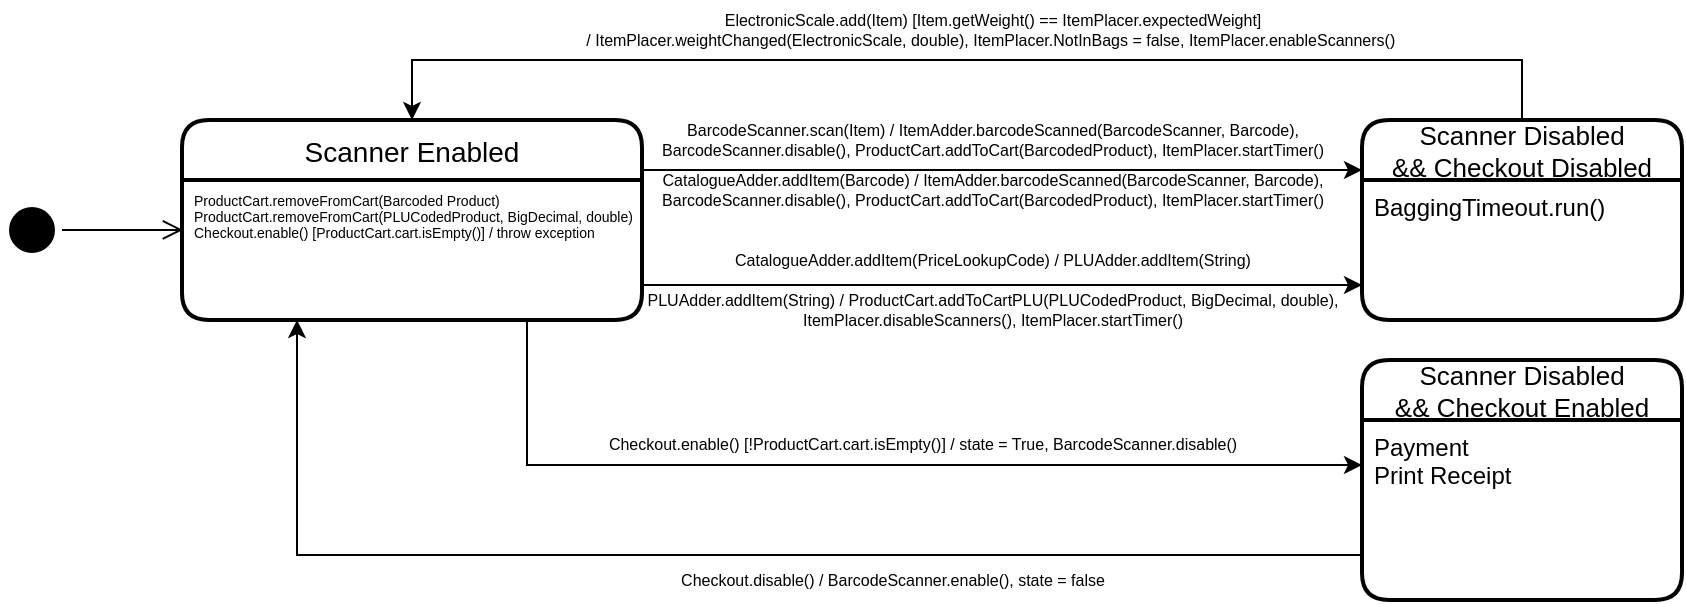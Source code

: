 <mxfile version="17.0.0" type="device"><diagram id="U-70Dd4IC77ZOWkxgp6J" name="Page-1"><mxGraphModel dx="962" dy="535" grid="1" gridSize="10" guides="1" tooltips="1" connect="1" arrows="1" fold="1" page="1" pageScale="1" pageWidth="850" pageHeight="1100" background="#ffffff" math="0" shadow="0"><root><mxCell id="0"/><mxCell id="1" parent="0"/><mxCell id="Do8fGijnIAVWM6LvWayd-21" style="edgeStyle=orthogonalEdgeStyle;rounded=0;orthogonalLoop=1;jettySize=auto;html=1;exitX=1;exitY=0.25;exitDx=0;exitDy=0;entryX=0;entryY=0.25;entryDx=0;entryDy=0;fontSize=13;" edge="1" parent="1" source="Do8fGijnIAVWM6LvWayd-4" target="Do8fGijnIAVWM6LvWayd-7"><mxGeometry relative="1" as="geometry"/></mxCell><mxCell id="Do8fGijnIAVWM6LvWayd-4" value="Scanner Enabled" style="swimlane;childLayout=stackLayout;horizontal=1;startSize=30;horizontalStack=0;rounded=1;fontSize=14;fontStyle=0;strokeWidth=2;resizeParent=0;resizeLast=1;shadow=0;dashed=0;align=center;" vertex="1" parent="1"><mxGeometry x="90" y="320" width="230" height="100" as="geometry"><mxRectangle x="50" y="320" width="140" height="30" as="alternateBounds"/></mxGeometry></mxCell><mxCell id="Do8fGijnIAVWM6LvWayd-5" value="ProductCart.removeFromCart(Barcoded Product)&#10;ProductCart.removeFromCart(PLUCodedProduct, BigDecimal, double)&#10;Checkout.enable() [ProductCart.cart.isEmpty()] / throw exception" style="align=left;strokeColor=none;fillColor=none;spacingLeft=4;fontSize=7;verticalAlign=top;resizable=0;rotatable=0;part=1;" vertex="1" parent="Do8fGijnIAVWM6LvWayd-4"><mxGeometry y="30" width="230" height="70" as="geometry"/></mxCell><mxCell id="Do8fGijnIAVWM6LvWayd-29" style="edgeStyle=orthogonalEdgeStyle;rounded=0;orthogonalLoop=1;jettySize=auto;html=1;exitX=0.5;exitY=0;exitDx=0;exitDy=0;entryX=0.5;entryY=0;entryDx=0;entryDy=0;fontSize=8;" edge="1" parent="1" source="Do8fGijnIAVWM6LvWayd-7" target="Do8fGijnIAVWM6LvWayd-4"><mxGeometry relative="1" as="geometry"><Array as="points"><mxPoint x="760" y="290"/><mxPoint x="205" y="290"/></Array></mxGeometry></mxCell><mxCell id="Do8fGijnIAVWM6LvWayd-7" value="Scanner Disabled&#10;&amp;&amp; Checkout Disabled" style="swimlane;childLayout=stackLayout;horizontal=1;startSize=30;horizontalStack=0;rounded=1;fontSize=13;fontStyle=0;strokeWidth=2;resizeParent=0;resizeLast=1;shadow=0;dashed=0;align=center;" vertex="1" parent="1"><mxGeometry x="680" y="320" width="160" height="100" as="geometry"/></mxCell><mxCell id="Do8fGijnIAVWM6LvWayd-8" value="BaggingTimeout.run()" style="align=left;strokeColor=none;fillColor=none;spacingLeft=4;fontSize=12;verticalAlign=top;resizable=0;rotatable=0;part=1;" vertex="1" parent="Do8fGijnIAVWM6LvWayd-7"><mxGeometry y="30" width="160" height="70" as="geometry"/></mxCell><mxCell id="Do8fGijnIAVWM6LvWayd-22" style="edgeStyle=orthogonalEdgeStyle;rounded=0;orthogonalLoop=1;jettySize=auto;html=1;exitX=1;exitY=0.75;exitDx=0;exitDy=0;entryX=0;entryY=0.75;entryDx=0;entryDy=0;fontSize=13;" edge="1" parent="1" source="Do8fGijnIAVWM6LvWayd-5" target="Do8fGijnIAVWM6LvWayd-8"><mxGeometry relative="1" as="geometry"/></mxCell><mxCell id="Do8fGijnIAVWM6LvWayd-24" value="BarcodeScanner.scan(Item) / ItemAdder.barcodeScanned(BarcodeScanner, Barcode),&lt;br&gt;BarcodeScanner.disable(), ProductCart.addToCart(BarcodedProduct), ItemPlacer.startTimer()" style="text;html=1;align=center;verticalAlign=middle;resizable=0;points=[];autosize=1;strokeColor=none;fillColor=none;fontSize=8;" vertex="1" parent="1"><mxGeometry x="320" y="315" width="350" height="30" as="geometry"/></mxCell><mxCell id="Do8fGijnIAVWM6LvWayd-25" value="CatalogueAdder.addItem(Barcode) / ItemAdder.barcodeScanned(BarcodeScanner, Barcode),&lt;br&gt;BarcodeScanner.disable(), ProductCart.addToCart(BarcodedProduct), ItemPlacer.startTimer()" style="text;html=1;align=center;verticalAlign=middle;resizable=0;points=[];autosize=1;strokeColor=none;fillColor=none;fontSize=8;" vertex="1" parent="1"><mxGeometry x="320" y="340" width="350" height="30" as="geometry"/></mxCell><mxCell id="Do8fGijnIAVWM6LvWayd-26" value="PLUAdder.addItem(String) / ProductCart.addToCartPLU(PLUCodedProduct, BigDecimal, double),&lt;br&gt;ItemPlacer.disableScanners(), ItemPlacer.startTimer()" style="text;html=1;align=center;verticalAlign=middle;resizable=0;points=[];autosize=1;strokeColor=none;fillColor=none;fontSize=8;" vertex="1" parent="1"><mxGeometry x="315" y="400" width="360" height="30" as="geometry"/></mxCell><mxCell id="Do8fGijnIAVWM6LvWayd-27" value="CatalogueAdder.addItem(PriceLookupCode) / PLUAdder.addItem(String)" style="text;html=1;align=center;verticalAlign=middle;resizable=0;points=[];autosize=1;strokeColor=none;fillColor=none;fontSize=8;" vertex="1" parent="1"><mxGeometry x="360" y="380" width="270" height="20" as="geometry"/></mxCell><mxCell id="Do8fGijnIAVWM6LvWayd-30" value="ElectronicScale.add(Item) [Item.getWeight() == ItemPlacer.expectedWeight] &lt;br&gt;/ ItemPlacer.weightChanged(ElectronicScale, double), ItemPlacer.NotInBags = false,&amp;nbsp;ItemPlacer.enableScanners()&amp;nbsp;" style="text;html=1;align=center;verticalAlign=middle;resizable=0;points=[];autosize=1;strokeColor=none;fillColor=none;fontSize=8;" vertex="1" parent="1"><mxGeometry x="285" y="260" width="420" height="30" as="geometry"/></mxCell><mxCell id="Do8fGijnIAVWM6LvWayd-34" value="Scanner Disabled&#10;&amp;&amp; Checkout Enabled" style="swimlane;childLayout=stackLayout;horizontal=1;startSize=30;horizontalStack=0;rounded=1;fontSize=13;fontStyle=0;strokeWidth=2;resizeParent=0;resizeLast=1;shadow=0;dashed=0;align=center;" vertex="1" parent="1"><mxGeometry x="680" y="440" width="160" height="120" as="geometry"/></mxCell><mxCell id="Do8fGijnIAVWM6LvWayd-35" value="Payment&#10;Print Receipt" style="align=left;strokeColor=none;fillColor=none;spacingLeft=4;fontSize=12;verticalAlign=top;resizable=0;rotatable=0;part=1;" vertex="1" parent="Do8fGijnIAVWM6LvWayd-34"><mxGeometry y="30" width="160" height="90" as="geometry"/></mxCell><mxCell id="Do8fGijnIAVWM6LvWayd-36" style="edgeStyle=orthogonalEdgeStyle;rounded=0;orthogonalLoop=1;jettySize=auto;html=1;exitX=0.75;exitY=1;exitDx=0;exitDy=0;fontSize=13;entryX=0;entryY=0.25;entryDx=0;entryDy=0;" edge="1" parent="1" source="Do8fGijnIAVWM6LvWayd-5" target="Do8fGijnIAVWM6LvWayd-35"><mxGeometry relative="1" as="geometry"><mxPoint x="660" y="500" as="targetPoint"/></mxGeometry></mxCell><mxCell id="Do8fGijnIAVWM6LvWayd-37" value="&lt;font style=&quot;font-size: 8px&quot;&gt;Checkout.enable() [!ProductCart.cart.isEmpty()] / state = True, BarcodeScanner.disable()&lt;/font&gt;" style="text;html=1;align=center;verticalAlign=middle;resizable=0;points=[];autosize=1;strokeColor=none;fillColor=none;fontSize=13;" vertex="1" parent="1"><mxGeometry x="295" y="470" width="330" height="20" as="geometry"/></mxCell><mxCell id="Do8fGijnIAVWM6LvWayd-39" style="edgeStyle=orthogonalEdgeStyle;rounded=0;orthogonalLoop=1;jettySize=auto;html=1;exitX=0;exitY=0.75;exitDx=0;exitDy=0;entryX=0.25;entryY=1;entryDx=0;entryDy=0;fontSize=8;" edge="1" parent="1" source="Do8fGijnIAVWM6LvWayd-35" target="Do8fGijnIAVWM6LvWayd-5"><mxGeometry relative="1" as="geometry"/></mxCell><mxCell id="Do8fGijnIAVWM6LvWayd-40" value="Checkout.disable() / BarcodeScanner.enable(), state = false" style="text;html=1;align=center;verticalAlign=middle;resizable=0;points=[];autosize=1;strokeColor=none;fillColor=none;fontSize=8;" vertex="1" parent="1"><mxGeometry x="330" y="540" width="230" height="20" as="geometry"/></mxCell><mxCell id="Do8fGijnIAVWM6LvWayd-46" value="" style="ellipse;html=1;shape=startState;fillColor=#000000;strokeColor=#000000;fontSize=8;" vertex="1" parent="1"><mxGeometry y="360" width="30" height="30" as="geometry"/></mxCell><mxCell id="Do8fGijnIAVWM6LvWayd-47" value="" style="edgeStyle=orthogonalEdgeStyle;html=1;verticalAlign=bottom;endArrow=open;endSize=8;strokeColor=#000000;rounded=0;fontSize=8;entryX=0.002;entryY=0.357;entryDx=0;entryDy=0;entryPerimeter=0;" edge="1" source="Do8fGijnIAVWM6LvWayd-46" parent="1" target="Do8fGijnIAVWM6LvWayd-5"><mxGeometry relative="1" as="geometry"><mxPoint x="15" y="450" as="targetPoint"/></mxGeometry></mxCell></root></mxGraphModel></diagram></mxfile>